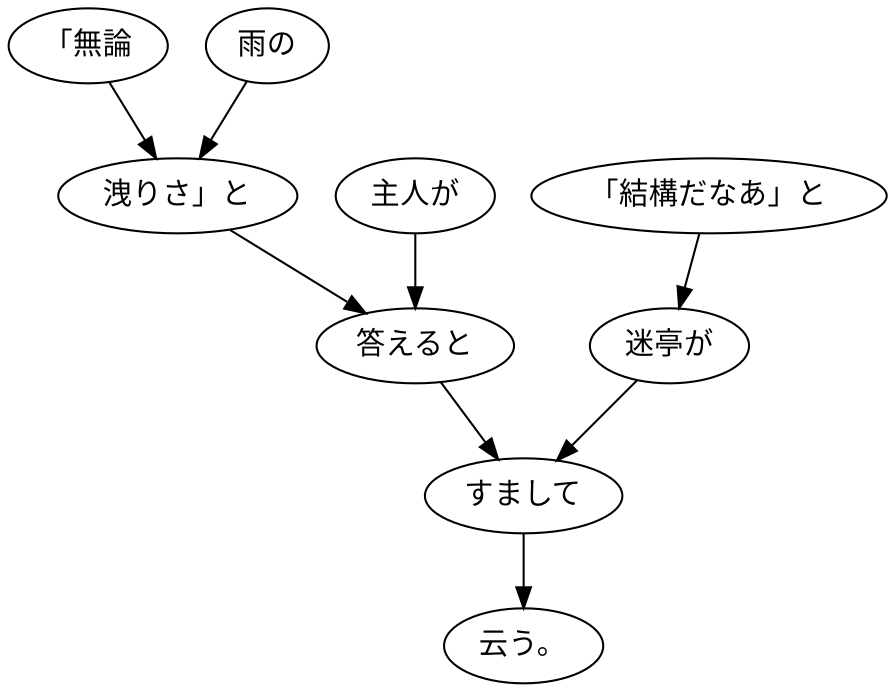 digraph graph1586 {
	node0 [label="「無論"];
	node1 [label="雨の"];
	node2 [label="洩りさ」と"];
	node3 [label="主人が"];
	node4 [label="答えると"];
	node5 [label="「結構だなあ」と"];
	node6 [label="迷亭が"];
	node7 [label="すまして"];
	node8 [label="云う。"];
	node0 -> node2;
	node1 -> node2;
	node2 -> node4;
	node3 -> node4;
	node4 -> node7;
	node5 -> node6;
	node6 -> node7;
	node7 -> node8;
}
